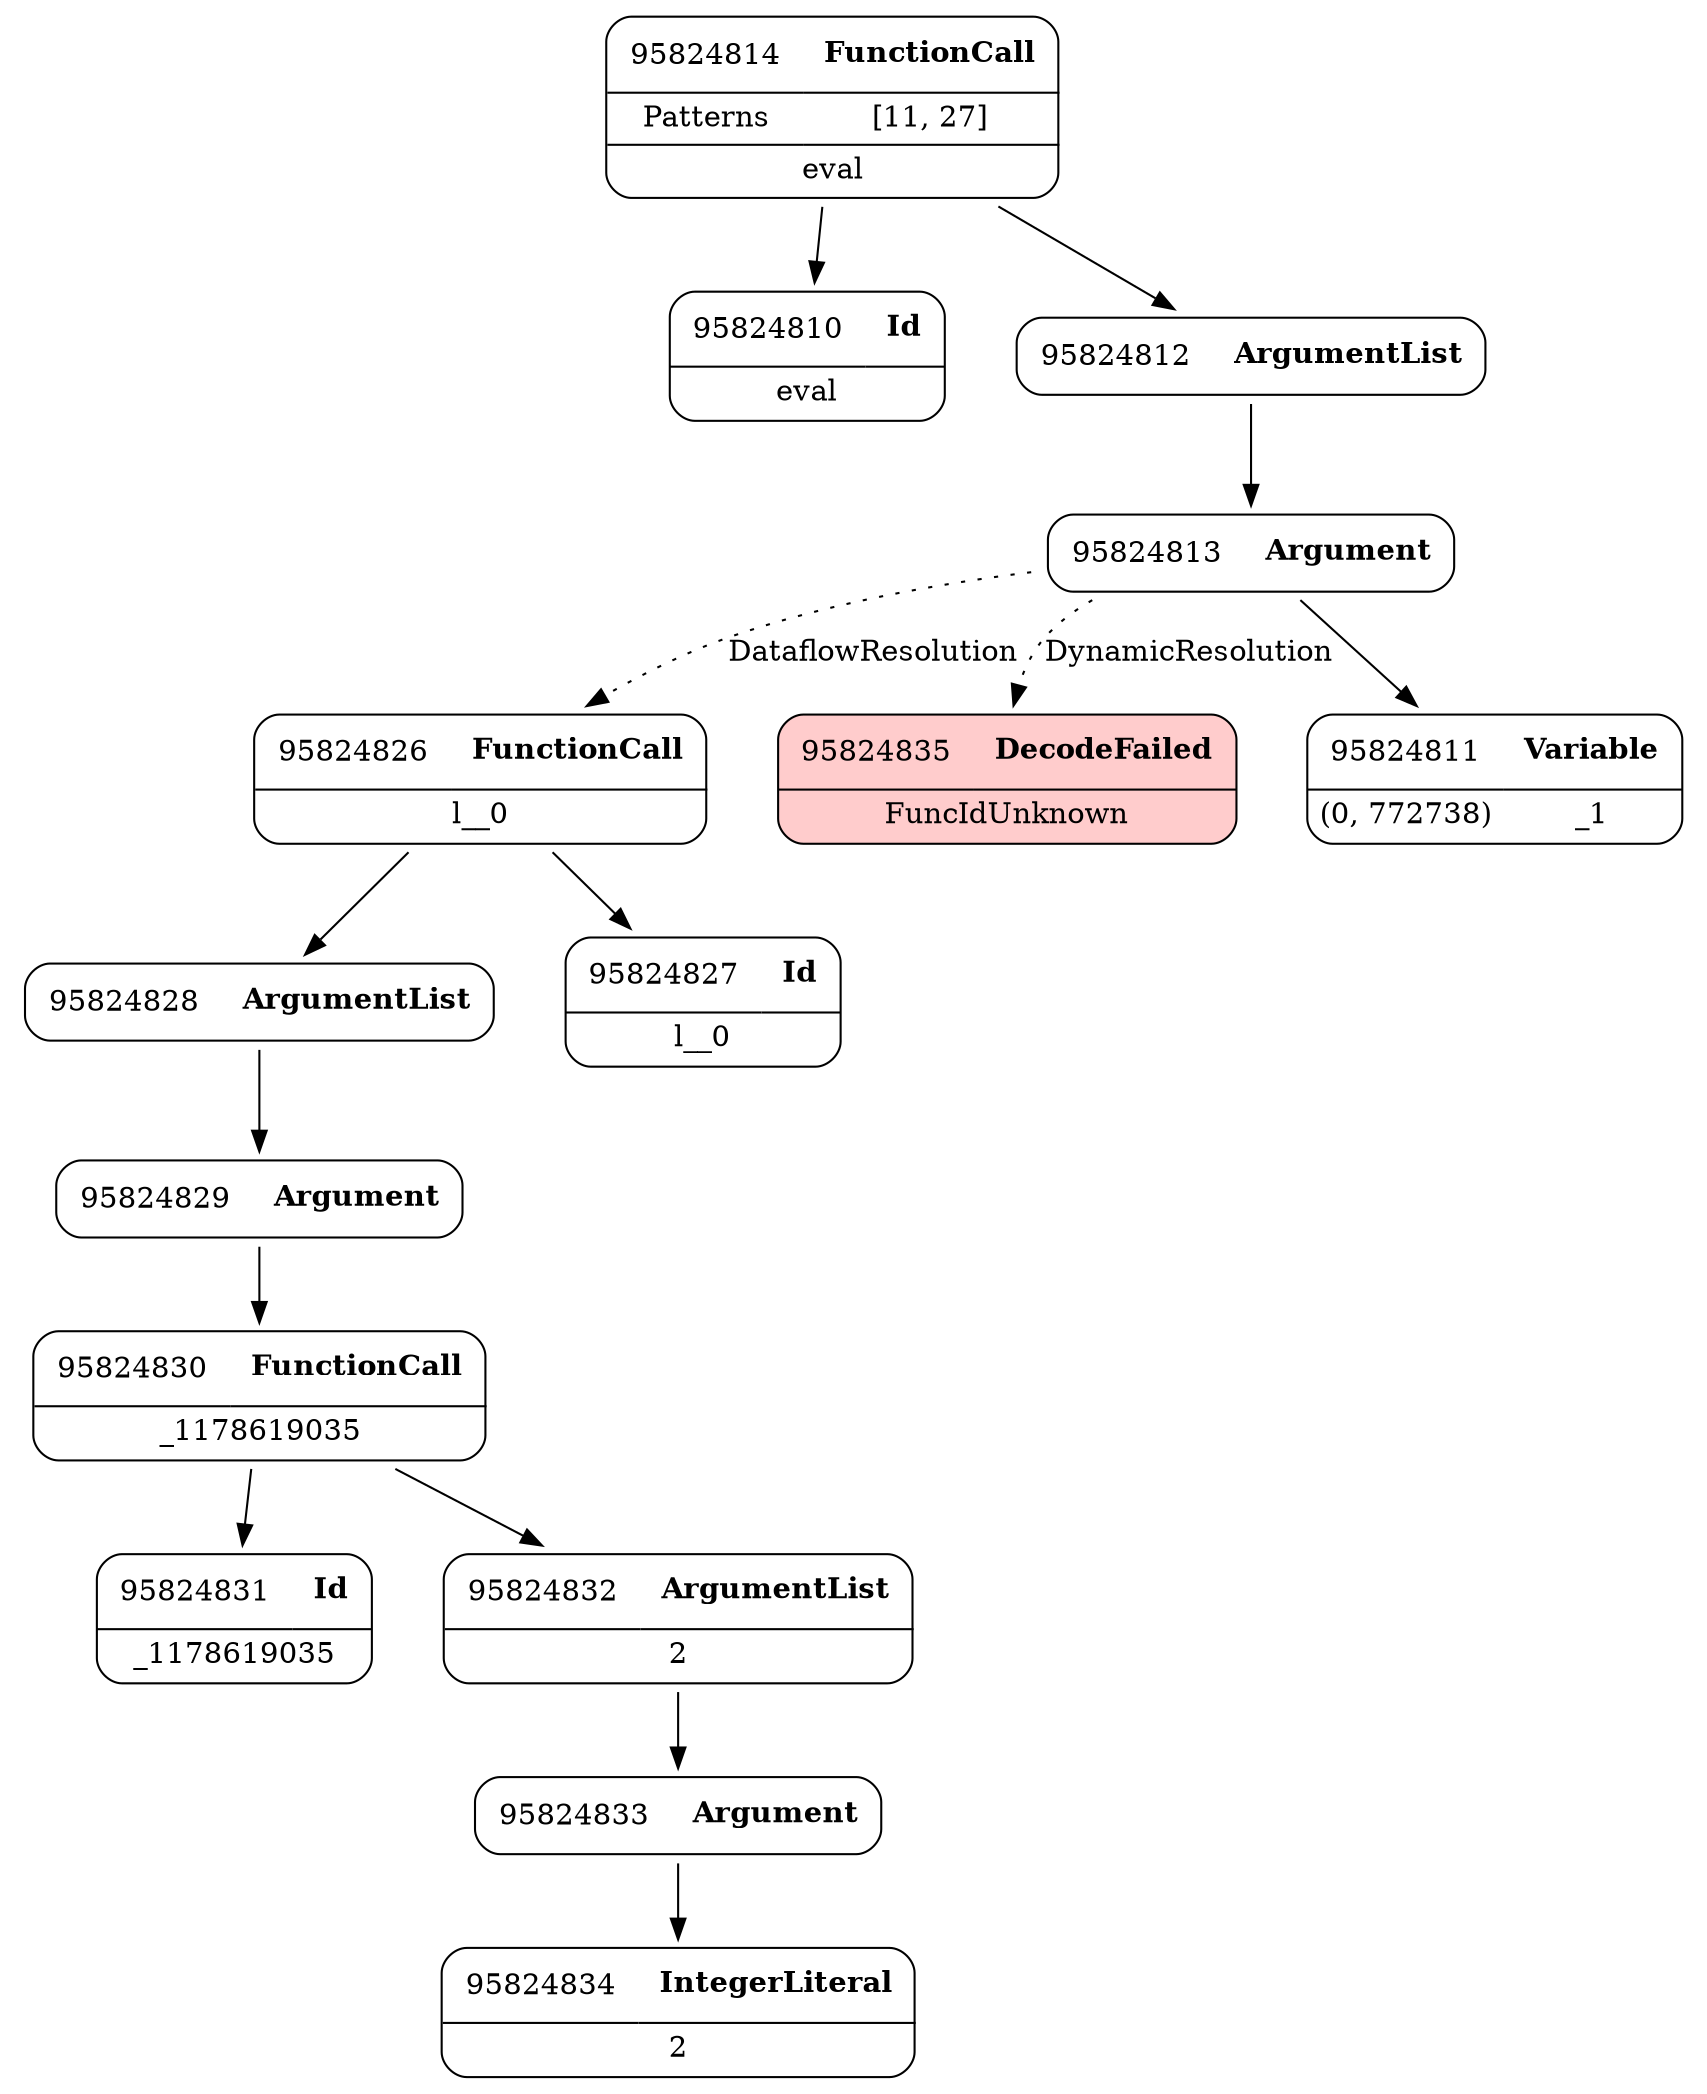 digraph ast {
node [shape=none];
95824830 [label=<<TABLE border='1' cellspacing='0' cellpadding='10' style='rounded' ><TR><TD border='0'>95824830</TD><TD border='0'><B>FunctionCall</B></TD></TR><HR/><TR><TD border='0' cellpadding='5' colspan='2'>_1178619035</TD></TR></TABLE>>];
95824830 -> 95824831 [weight=2];
95824830 -> 95824832 [weight=2];
95824831 [label=<<TABLE border='1' cellspacing='0' cellpadding='10' style='rounded' ><TR><TD border='0'>95824831</TD><TD border='0'><B>Id</B></TD></TR><HR/><TR><TD border='0' cellpadding='5' colspan='2'>_1178619035</TD></TR></TABLE>>];
95824828 [label=<<TABLE border='1' cellspacing='0' cellpadding='10' style='rounded' ><TR><TD border='0'>95824828</TD><TD border='0'><B>ArgumentList</B></TD></TR></TABLE>>];
95824828 -> 95824829 [weight=2];
95824829 [label=<<TABLE border='1' cellspacing='0' cellpadding='10' style='rounded' ><TR><TD border='0'>95824829</TD><TD border='0'><B>Argument</B></TD></TR></TABLE>>];
95824829 -> 95824830 [weight=2];
95824826 [label=<<TABLE border='1' cellspacing='0' cellpadding='10' style='rounded' ><TR><TD border='0'>95824826</TD><TD border='0'><B>FunctionCall</B></TD></TR><HR/><TR><TD border='0' cellpadding='5' colspan='2'>l__0</TD></TR></TABLE>>];
95824826 -> 95824827 [weight=2];
95824826 -> 95824828 [weight=2];
95824827 [label=<<TABLE border='1' cellspacing='0' cellpadding='10' style='rounded' ><TR><TD border='0'>95824827</TD><TD border='0'><B>Id</B></TD></TR><HR/><TR><TD border='0' cellpadding='5' colspan='2'>l__0</TD></TR></TABLE>>];
95824834 [label=<<TABLE border='1' cellspacing='0' cellpadding='10' style='rounded' ><TR><TD border='0'>95824834</TD><TD border='0'><B>IntegerLiteral</B></TD></TR><HR/><TR><TD border='0' cellpadding='5' colspan='2'>2</TD></TR></TABLE>>];
95824835 [label=<<TABLE border='1' cellspacing='0' cellpadding='10' style='rounded' bgcolor='#FFCCCC' ><TR><TD border='0'>95824835</TD><TD border='0'><B>DecodeFailed</B></TD></TR><HR/><TR><TD border='0' cellpadding='5' colspan='2'>FuncIdUnknown</TD></TR></TABLE>>];
95824832 [label=<<TABLE border='1' cellspacing='0' cellpadding='10' style='rounded' ><TR><TD border='0'>95824832</TD><TD border='0'><B>ArgumentList</B></TD></TR><HR/><TR><TD border='0' cellpadding='5' colspan='2'>2</TD></TR></TABLE>>];
95824832 -> 95824833 [weight=2];
95824833 [label=<<TABLE border='1' cellspacing='0' cellpadding='10' style='rounded' ><TR><TD border='0'>95824833</TD><TD border='0'><B>Argument</B></TD></TR></TABLE>>];
95824833 -> 95824834 [weight=2];
95824814 [label=<<TABLE border='1' cellspacing='0' cellpadding='10' style='rounded' ><TR><TD border='0'>95824814</TD><TD border='0'><B>FunctionCall</B></TD></TR><HR/><TR><TD border='0' cellpadding='5'>Patterns</TD><TD border='0' cellpadding='5'>[11, 27]</TD></TR><HR/><TR><TD border='0' cellpadding='5' colspan='2'>eval</TD></TR></TABLE>>];
95824814 -> 95824810 [weight=2];
95824814 -> 95824812 [weight=2];
95824812 [label=<<TABLE border='1' cellspacing='0' cellpadding='10' style='rounded' ><TR><TD border='0'>95824812</TD><TD border='0'><B>ArgumentList</B></TD></TR></TABLE>>];
95824812 -> 95824813 [weight=2];
95824813 [label=<<TABLE border='1' cellspacing='0' cellpadding='10' style='rounded' ><TR><TD border='0'>95824813</TD><TD border='0'><B>Argument</B></TD></TR></TABLE>>];
95824813 -> 95824811 [weight=2];
95824813 -> 95824835 [style=dotted,label=DynamicResolution];
95824813 -> 95824826 [style=dotted,label=DataflowResolution];
95824810 [label=<<TABLE border='1' cellspacing='0' cellpadding='10' style='rounded' ><TR><TD border='0'>95824810</TD><TD border='0'><B>Id</B></TD></TR><HR/><TR><TD border='0' cellpadding='5' colspan='2'>eval</TD></TR></TABLE>>];
95824811 [label=<<TABLE border='1' cellspacing='0' cellpadding='10' style='rounded' ><TR><TD border='0'>95824811</TD><TD border='0'><B>Variable</B></TD></TR><HR/><TR><TD border='0' cellpadding='5'>(0, 772738)</TD><TD border='0' cellpadding='5'>_1</TD></TR></TABLE>>];
}

